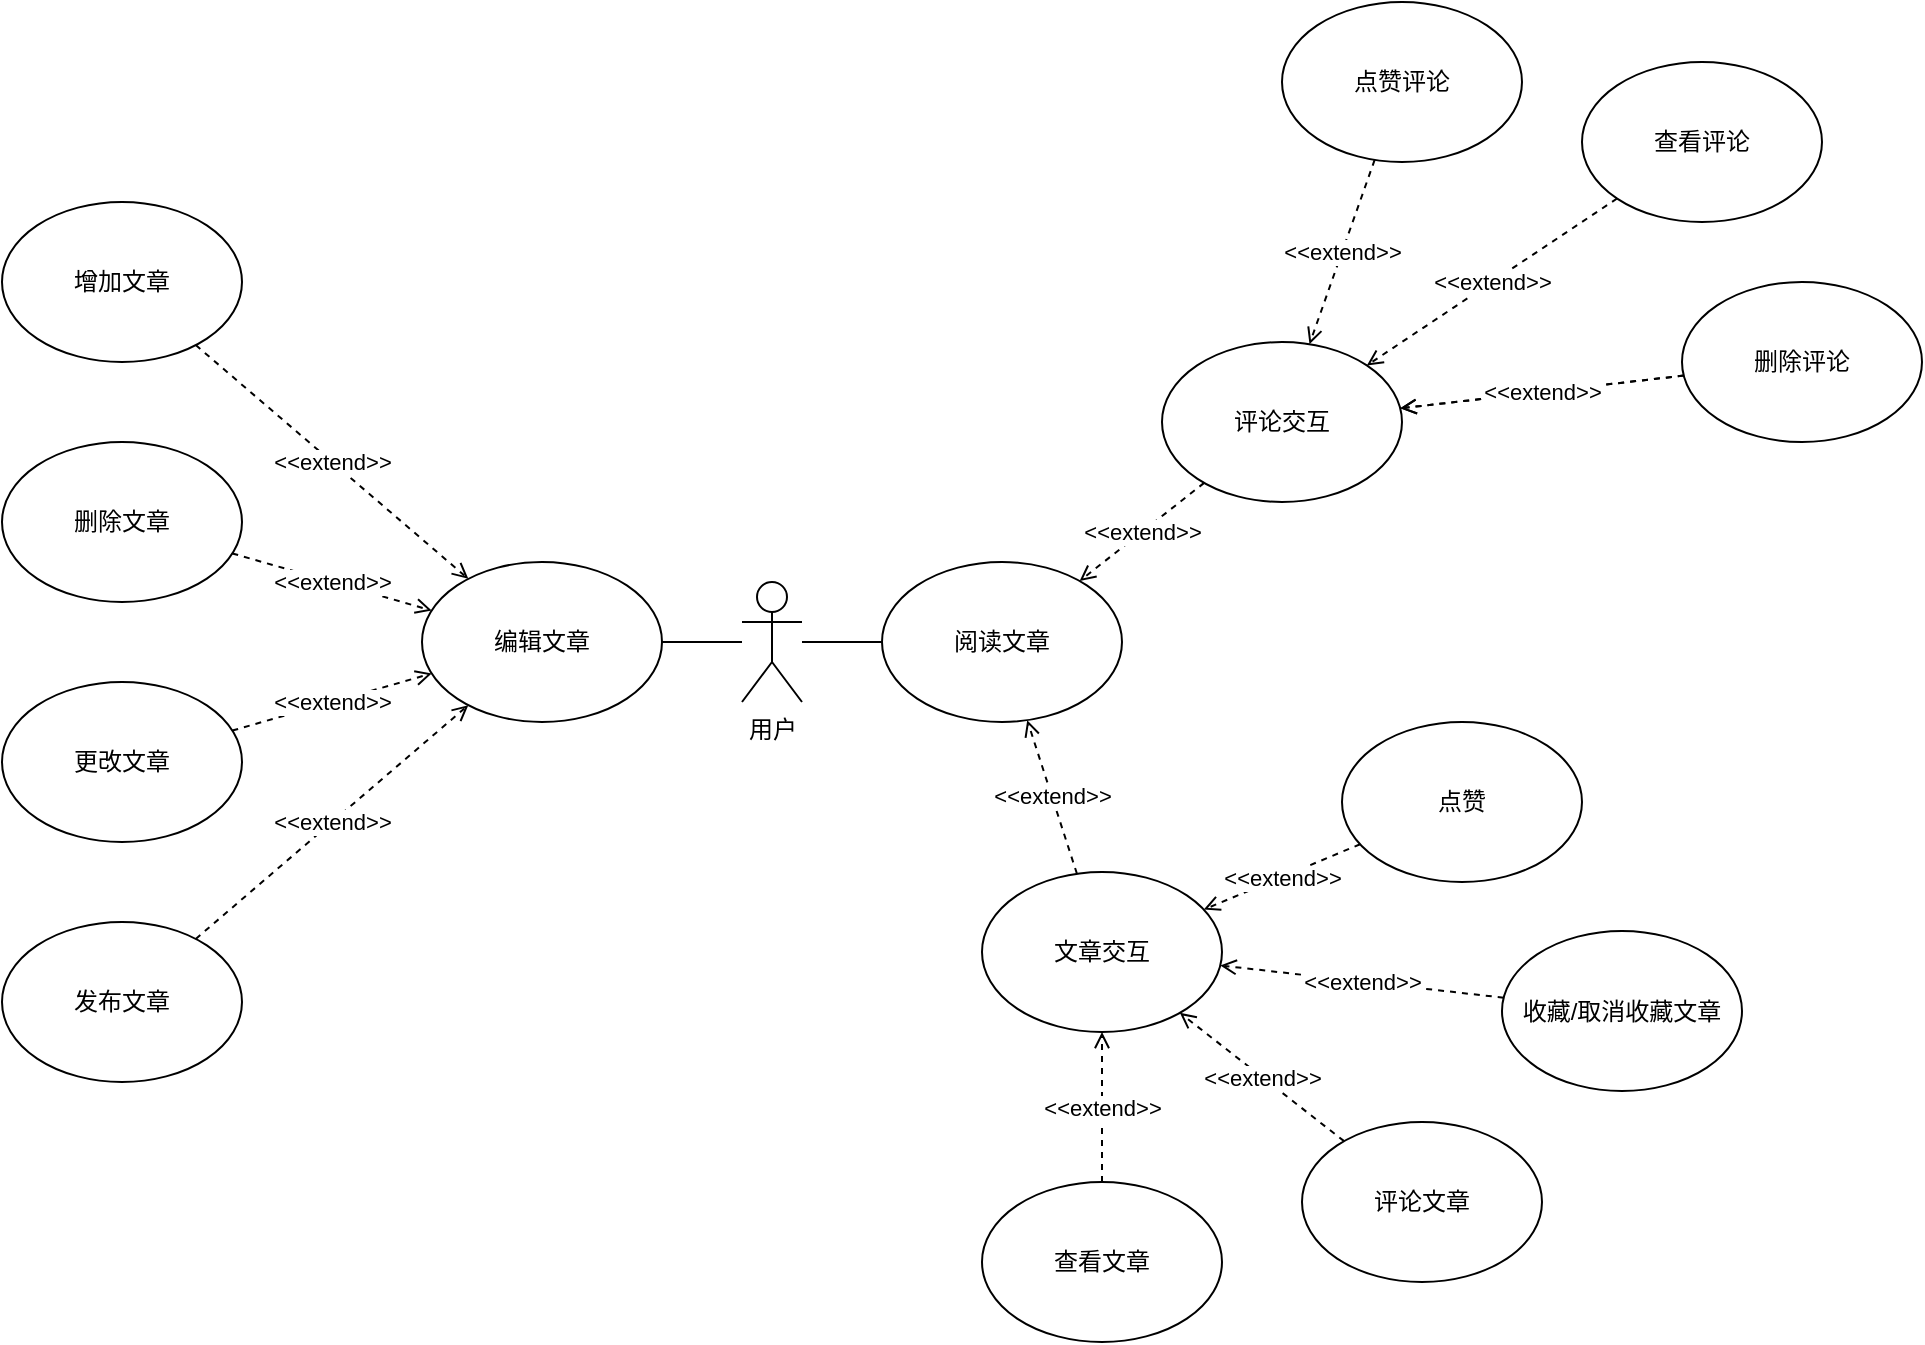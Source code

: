 <mxfile version="13.7.3" type="device"><diagram id="gH_FbGeXLqKZV7A2jd0W" name="第 1 页"><mxGraphModel dx="1864" dy="609" grid="1" gridSize="10" guides="1" tooltips="1" connect="1" arrows="1" fold="1" page="1" pageScale="1" pageWidth="827" pageHeight="1169" math="0" shadow="0"><root><mxCell id="0"/><mxCell id="1" parent="0"/><mxCell id="Ki84fH9tEjTkrFx2E4i6-11" style="edgeStyle=none;rounded=0;orthogonalLoop=1;jettySize=auto;html=1;endArrow=none;endFill=0;" parent="1" source="Ki84fH9tEjTkrFx2E4i6-1" target="Ki84fH9tEjTkrFx2E4i6-3" edge="1"><mxGeometry relative="1" as="geometry"/></mxCell><mxCell id="Ki84fH9tEjTkrFx2E4i6-15" style="edgeStyle=none;rounded=0;orthogonalLoop=1;jettySize=auto;html=1;endArrow=none;endFill=0;" parent="1" source="Ki84fH9tEjTkrFx2E4i6-1" target="Ki84fH9tEjTkrFx2E4i6-4" edge="1"><mxGeometry relative="1" as="geometry"/></mxCell><mxCell id="Ki84fH9tEjTkrFx2E4i6-1" value="用户" style="shape=umlActor;verticalLabelPosition=bottom;verticalAlign=top;html=1;outlineConnect=0;" parent="1" vertex="1"><mxGeometry x="20" y="370" width="30" height="60" as="geometry"/></mxCell><mxCell id="Ki84fH9tEjTkrFx2E4i6-3" value="编辑文章" style="ellipse;whiteSpace=wrap;html=1;" parent="1" vertex="1"><mxGeometry x="-140" y="360" width="120" height="80" as="geometry"/></mxCell><mxCell id="Ki84fH9tEjTkrFx2E4i6-4" value="阅读文章" style="ellipse;whiteSpace=wrap;html=1;" parent="1" vertex="1"><mxGeometry x="90" y="360" width="120" height="80" as="geometry"/></mxCell><mxCell id="Ki84fH9tEjTkrFx2E4i6-9" value="&amp;lt;&amp;lt;extend&amp;gt;&amp;gt;" style="rounded=0;orthogonalLoop=1;jettySize=auto;html=1;dashed=1;endArrow=open;endFill=0;" parent="1" source="Ki84fH9tEjTkrFx2E4i6-5" target="Ki84fH9tEjTkrFx2E4i6-3" edge="1"><mxGeometry relative="1" as="geometry"/></mxCell><mxCell id="Ki84fH9tEjTkrFx2E4i6-5" value="增加文章" style="ellipse;whiteSpace=wrap;html=1;" parent="1" vertex="1"><mxGeometry x="-350" y="180" width="120" height="80" as="geometry"/></mxCell><mxCell id="Ki84fH9tEjTkrFx2E4i6-6" value="删除文章" style="ellipse;whiteSpace=wrap;html=1;" parent="1" vertex="1"><mxGeometry x="-350" y="300" width="120" height="80" as="geometry"/></mxCell><mxCell id="Ki84fH9tEjTkrFx2E4i6-7" value="更改文章" style="ellipse;whiteSpace=wrap;html=1;" parent="1" vertex="1"><mxGeometry x="-350" y="420" width="120" height="80" as="geometry"/></mxCell><mxCell id="Ki84fH9tEjTkrFx2E4i6-8" value="发布文章" style="ellipse;whiteSpace=wrap;html=1;" parent="1" vertex="1"><mxGeometry x="-350" y="540" width="120" height="80" as="geometry"/></mxCell><mxCell id="Ki84fH9tEjTkrFx2E4i6-12" value="&amp;lt;&amp;lt;extend&amp;gt;&amp;gt;" style="rounded=0;orthogonalLoop=1;jettySize=auto;html=1;dashed=1;endArrow=open;endFill=0;" parent="1" source="Ki84fH9tEjTkrFx2E4i6-6" target="Ki84fH9tEjTkrFx2E4i6-3" edge="1"><mxGeometry relative="1" as="geometry"><mxPoint x="-83.333" y="170" as="sourcePoint"/><mxPoint x="-230" y="296.676" as="targetPoint"/></mxGeometry></mxCell><mxCell id="Ki84fH9tEjTkrFx2E4i6-13" value="&amp;lt;&amp;lt;extend&amp;gt;&amp;gt;" style="rounded=0;orthogonalLoop=1;jettySize=auto;html=1;dashed=1;endArrow=open;endFill=0;" parent="1" source="Ki84fH9tEjTkrFx2E4i6-7" target="Ki84fH9tEjTkrFx2E4i6-3" edge="1"><mxGeometry relative="1" as="geometry"><mxPoint x="-43.333" y="450" as="sourcePoint"/><mxPoint x="-190" y="576.676" as="targetPoint"/></mxGeometry></mxCell><mxCell id="Ki84fH9tEjTkrFx2E4i6-14" value="&amp;lt;&amp;lt;extend&amp;gt;&amp;gt;" style="rounded=0;orthogonalLoop=1;jettySize=auto;html=1;dashed=1;endArrow=open;endFill=0;" parent="1" source="Ki84fH9tEjTkrFx2E4i6-8" target="Ki84fH9tEjTkrFx2E4i6-3" edge="1"><mxGeometry relative="1" as="geometry"><mxPoint x="-3.333" y="460" as="sourcePoint"/><mxPoint x="-150" y="586.676" as="targetPoint"/></mxGeometry></mxCell><mxCell id="Ki84fH9tEjTkrFx2E4i6-20" value="查看评论" style="ellipse;whiteSpace=wrap;html=1;" parent="1" vertex="1"><mxGeometry x="440" y="110" width="120" height="80" as="geometry"/></mxCell><mxCell id="Ki84fH9tEjTkrFx2E4i6-22" value="评论交互" style="ellipse;whiteSpace=wrap;html=1;" parent="1" vertex="1"><mxGeometry x="230" y="250" width="120" height="80" as="geometry"/></mxCell><mxCell id="Ki84fH9tEjTkrFx2E4i6-23" value="点赞评论" style="ellipse;whiteSpace=wrap;html=1;" parent="1" vertex="1"><mxGeometry x="290" y="80" width="120" height="80" as="geometry"/></mxCell><mxCell id="Ki84fH9tEjTkrFx2E4i6-27" value="&amp;lt;&amp;lt;extend&amp;gt;&amp;gt;" style="rounded=0;orthogonalLoop=1;jettySize=auto;html=1;dashed=1;endArrow=open;endFill=0;" parent="1" source="Ki84fH9tEjTkrFx2E4i6-23" target="Ki84fH9tEjTkrFx2E4i6-22" edge="1"><mxGeometry relative="1" as="geometry"><mxPoint x="496.667" y="40" as="sourcePoint"/><mxPoint x="350" y="166.676" as="targetPoint"/></mxGeometry></mxCell><mxCell id="Ki84fH9tEjTkrFx2E4i6-28" value="&amp;lt;&amp;lt;extend&amp;gt;&amp;gt;" style="rounded=0;orthogonalLoop=1;jettySize=auto;html=1;dashed=1;endArrow=open;endFill=0;" parent="1" source="Ki84fH9tEjTkrFx2E4i6-20" target="Ki84fH9tEjTkrFx2E4i6-22" edge="1"><mxGeometry relative="1" as="geometry"><mxPoint x="526.667" y="320" as="sourcePoint"/><mxPoint x="380" y="446.676" as="targetPoint"/></mxGeometry></mxCell><mxCell id="Ki84fH9tEjTkrFx2E4i6-29" value="&amp;lt;&amp;lt;extend&amp;gt;&amp;gt;" style="rounded=0;orthogonalLoop=1;jettySize=auto;html=1;dashed=1;endArrow=open;endFill=0;" parent="1" source="Ki84fH9tEjTkrFx2E4i6-22" target="Ki84fH9tEjTkrFx2E4i6-4" edge="1"><mxGeometry relative="1" as="geometry"><mxPoint x="396.667" y="210" as="sourcePoint"/><mxPoint x="250" y="336.676" as="targetPoint"/></mxGeometry></mxCell><mxCell id="Ki84fH9tEjTkrFx2E4i6-30" value="文章交互" style="ellipse;whiteSpace=wrap;html=1;" parent="1" vertex="1"><mxGeometry x="140" y="515" width="120" height="80" as="geometry"/></mxCell><mxCell id="Ki84fH9tEjTkrFx2E4i6-31" value="点赞" style="ellipse;whiteSpace=wrap;html=1;" parent="1" vertex="1"><mxGeometry x="320" y="440" width="120" height="80" as="geometry"/></mxCell><mxCell id="Ki84fH9tEjTkrFx2E4i6-33" value="收藏/取消收藏文章" style="ellipse;whiteSpace=wrap;html=1;" parent="1" vertex="1"><mxGeometry x="400" y="544.5" width="120" height="80" as="geometry"/></mxCell><mxCell id="Ki84fH9tEjTkrFx2E4i6-34" value="评论文章" style="ellipse;whiteSpace=wrap;html=1;" parent="1" vertex="1"><mxGeometry x="300" y="640" width="120" height="80" as="geometry"/></mxCell><mxCell id="Ki84fH9tEjTkrFx2E4i6-35" value="&amp;lt;&amp;lt;extend&amp;gt;&amp;gt;" style="rounded=0;orthogonalLoop=1;jettySize=auto;html=1;dashed=1;endArrow=open;endFill=0;" parent="1" source="Ki84fH9tEjTkrFx2E4i6-31" target="Ki84fH9tEjTkrFx2E4i6-30" edge="1"><mxGeometry relative="1" as="geometry"><mxPoint x="266.667" y="365" as="sourcePoint"/><mxPoint x="120" y="491.676" as="targetPoint"/></mxGeometry></mxCell><mxCell id="Ki84fH9tEjTkrFx2E4i6-37" value="&amp;lt;&amp;lt;extend&amp;gt;&amp;gt;" style="rounded=0;orthogonalLoop=1;jettySize=auto;html=1;dashed=1;endArrow=open;endFill=0;" parent="1" source="Ki84fH9tEjTkrFx2E4i6-33" target="Ki84fH9tEjTkrFx2E4i6-30" edge="1"><mxGeometry relative="1" as="geometry"><mxPoint x="266.667" y="655" as="sourcePoint"/><mxPoint x="120" y="781.676" as="targetPoint"/></mxGeometry></mxCell><mxCell id="Ki84fH9tEjTkrFx2E4i6-38" value="&amp;lt;&amp;lt;extend&amp;gt;&amp;gt;" style="rounded=0;orthogonalLoop=1;jettySize=auto;html=1;dashed=1;endArrow=open;endFill=0;" parent="1" source="Ki84fH9tEjTkrFx2E4i6-34" target="Ki84fH9tEjTkrFx2E4i6-30" edge="1"><mxGeometry relative="1" as="geometry"><mxPoint x="276.667" y="765" as="sourcePoint"/><mxPoint x="130" y="891.676" as="targetPoint"/></mxGeometry></mxCell><mxCell id="Ki84fH9tEjTkrFx2E4i6-39" value="&amp;lt;&amp;lt;extend&amp;gt;&amp;gt;" style="rounded=0;orthogonalLoop=1;jettySize=auto;html=1;dashed=1;endArrow=open;endFill=0;" parent="1" source="Ki84fH9tEjTkrFx2E4i6-30" target="Ki84fH9tEjTkrFx2E4i6-4" edge="1"><mxGeometry relative="1" as="geometry"><mxPoint x="416.667" y="520" as="sourcePoint"/><mxPoint x="270" y="646.676" as="targetPoint"/></mxGeometry></mxCell><mxCell id="Ki84fH9tEjTkrFx2E4i6-46" value="删除评论" style="ellipse;whiteSpace=wrap;html=1;" parent="1" vertex="1"><mxGeometry x="490" y="220" width="120" height="80" as="geometry"/></mxCell><mxCell id="Ki84fH9tEjTkrFx2E4i6-50" value="&amp;lt;&amp;lt;extend&amp;gt;&amp;gt;" style="rounded=0;orthogonalLoop=1;jettySize=auto;html=1;dashed=1;endArrow=open;endFill=0;" parent="1" source="Ki84fH9tEjTkrFx2E4i6-46" target="Ki84fH9tEjTkrFx2E4i6-22" edge="1"><mxGeometry relative="1" as="geometry"><mxPoint x="496.667" y="370" as="sourcePoint"/><mxPoint x="350" y="496.676" as="targetPoint"/></mxGeometry></mxCell><mxCell id="Ki84fH9tEjTkrFx2E4i6-51" value="&amp;lt;&amp;lt;extend&amp;gt;&amp;gt;" style="rounded=0;orthogonalLoop=1;jettySize=auto;html=1;dashed=1;endArrow=open;endFill=0;" parent="1" source="Ki84fH9tEjTkrFx2E4i6-46" target="Ki84fH9tEjTkrFx2E4i6-22" edge="1"><mxGeometry relative="1" as="geometry"><mxPoint x="700" y="410" as="sourcePoint"/><mxPoint x="330" y="516.676" as="targetPoint"/></mxGeometry></mxCell><mxCell id="Ki84fH9tEjTkrFx2E4i6-54" value="查看文章" style="ellipse;whiteSpace=wrap;html=1;" parent="1" vertex="1"><mxGeometry x="140" y="670" width="120" height="80" as="geometry"/></mxCell><mxCell id="Ki84fH9tEjTkrFx2E4i6-55" value="&amp;lt;&amp;lt;extend&amp;gt;&amp;gt;" style="rounded=0;orthogonalLoop=1;jettySize=auto;html=1;dashed=1;endArrow=open;endFill=0;" parent="1" source="Ki84fH9tEjTkrFx2E4i6-54" target="Ki84fH9tEjTkrFx2E4i6-30" edge="1"><mxGeometry relative="1" as="geometry"><mxPoint x="336.667" y="725" as="sourcePoint"/><mxPoint x="190" y="851.676" as="targetPoint"/></mxGeometry></mxCell></root></mxGraphModel></diagram></mxfile>